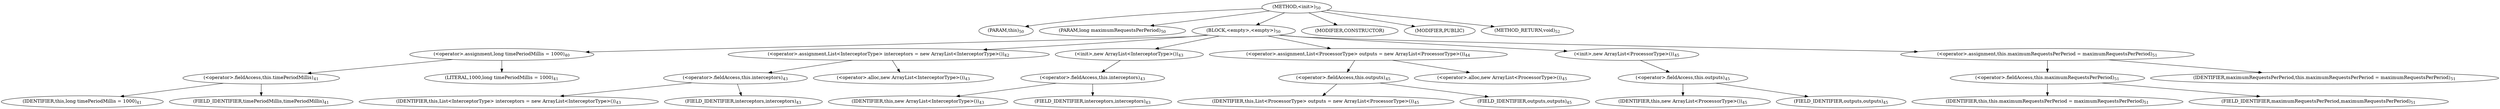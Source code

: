 digraph "&lt;init&gt;" {  
"80" [label = <(METHOD,&lt;init&gt;)<SUB>50</SUB>> ]
"4" [label = <(PARAM,this)<SUB>50</SUB>> ]
"81" [label = <(PARAM,long maximumRequestsPerPeriod)<SUB>50</SUB>> ]
"82" [label = <(BLOCK,&lt;empty&gt;,&lt;empty&gt;)<SUB>50</SUB>> ]
"83" [label = <(&lt;operator&gt;.assignment,long timePeriodMillis = 1000)<SUB>40</SUB>> ]
"84" [label = <(&lt;operator&gt;.fieldAccess,this.timePeriodMillis)<SUB>41</SUB>> ]
"85" [label = <(IDENTIFIER,this,long timePeriodMillis = 1000)<SUB>41</SUB>> ]
"86" [label = <(FIELD_IDENTIFIER,timePeriodMillis,timePeriodMillis)<SUB>41</SUB>> ]
"87" [label = <(LITERAL,1000,long timePeriodMillis = 1000)<SUB>41</SUB>> ]
"88" [label = <(&lt;operator&gt;.assignment,List&lt;InterceptorType&gt; interceptors = new ArrayList&lt;InterceptorType&gt;())<SUB>42</SUB>> ]
"89" [label = <(&lt;operator&gt;.fieldAccess,this.interceptors)<SUB>43</SUB>> ]
"90" [label = <(IDENTIFIER,this,List&lt;InterceptorType&gt; interceptors = new ArrayList&lt;InterceptorType&gt;())<SUB>43</SUB>> ]
"91" [label = <(FIELD_IDENTIFIER,interceptors,interceptors)<SUB>43</SUB>> ]
"92" [label = <(&lt;operator&gt;.alloc,new ArrayList&lt;InterceptorType&gt;())<SUB>43</SUB>> ]
"93" [label = <(&lt;init&gt;,new ArrayList&lt;InterceptorType&gt;())<SUB>43</SUB>> ]
"94" [label = <(&lt;operator&gt;.fieldAccess,this.interceptors)<SUB>43</SUB>> ]
"95" [label = <(IDENTIFIER,this,new ArrayList&lt;InterceptorType&gt;())<SUB>43</SUB>> ]
"96" [label = <(FIELD_IDENTIFIER,interceptors,interceptors)<SUB>43</SUB>> ]
"97" [label = <(&lt;operator&gt;.assignment,List&lt;ProcessorType&gt; outputs = new ArrayList&lt;ProcessorType&gt;())<SUB>44</SUB>> ]
"98" [label = <(&lt;operator&gt;.fieldAccess,this.outputs)<SUB>45</SUB>> ]
"99" [label = <(IDENTIFIER,this,List&lt;ProcessorType&gt; outputs = new ArrayList&lt;ProcessorType&gt;())<SUB>45</SUB>> ]
"100" [label = <(FIELD_IDENTIFIER,outputs,outputs)<SUB>45</SUB>> ]
"101" [label = <(&lt;operator&gt;.alloc,new ArrayList&lt;ProcessorType&gt;())<SUB>45</SUB>> ]
"102" [label = <(&lt;init&gt;,new ArrayList&lt;ProcessorType&gt;())<SUB>45</SUB>> ]
"103" [label = <(&lt;operator&gt;.fieldAccess,this.outputs)<SUB>45</SUB>> ]
"104" [label = <(IDENTIFIER,this,new ArrayList&lt;ProcessorType&gt;())<SUB>45</SUB>> ]
"105" [label = <(FIELD_IDENTIFIER,outputs,outputs)<SUB>45</SUB>> ]
"106" [label = <(&lt;operator&gt;.assignment,this.maximumRequestsPerPeriod = maximumRequestsPerPeriod)<SUB>51</SUB>> ]
"107" [label = <(&lt;operator&gt;.fieldAccess,this.maximumRequestsPerPeriod)<SUB>51</SUB>> ]
"3" [label = <(IDENTIFIER,this,this.maximumRequestsPerPeriod = maximumRequestsPerPeriod)<SUB>51</SUB>> ]
"108" [label = <(FIELD_IDENTIFIER,maximumRequestsPerPeriod,maximumRequestsPerPeriod)<SUB>51</SUB>> ]
"109" [label = <(IDENTIFIER,maximumRequestsPerPeriod,this.maximumRequestsPerPeriod = maximumRequestsPerPeriod)<SUB>51</SUB>> ]
"110" [label = <(MODIFIER,CONSTRUCTOR)> ]
"111" [label = <(MODIFIER,PUBLIC)> ]
"112" [label = <(METHOD_RETURN,void)<SUB>52</SUB>> ]
  "80" -> "4" 
  "80" -> "81" 
  "80" -> "82" 
  "80" -> "110" 
  "80" -> "111" 
  "80" -> "112" 
  "82" -> "83" 
  "82" -> "88" 
  "82" -> "93" 
  "82" -> "97" 
  "82" -> "102" 
  "82" -> "106" 
  "83" -> "84" 
  "83" -> "87" 
  "84" -> "85" 
  "84" -> "86" 
  "88" -> "89" 
  "88" -> "92" 
  "89" -> "90" 
  "89" -> "91" 
  "93" -> "94" 
  "94" -> "95" 
  "94" -> "96" 
  "97" -> "98" 
  "97" -> "101" 
  "98" -> "99" 
  "98" -> "100" 
  "102" -> "103" 
  "103" -> "104" 
  "103" -> "105" 
  "106" -> "107" 
  "106" -> "109" 
  "107" -> "3" 
  "107" -> "108" 
}
